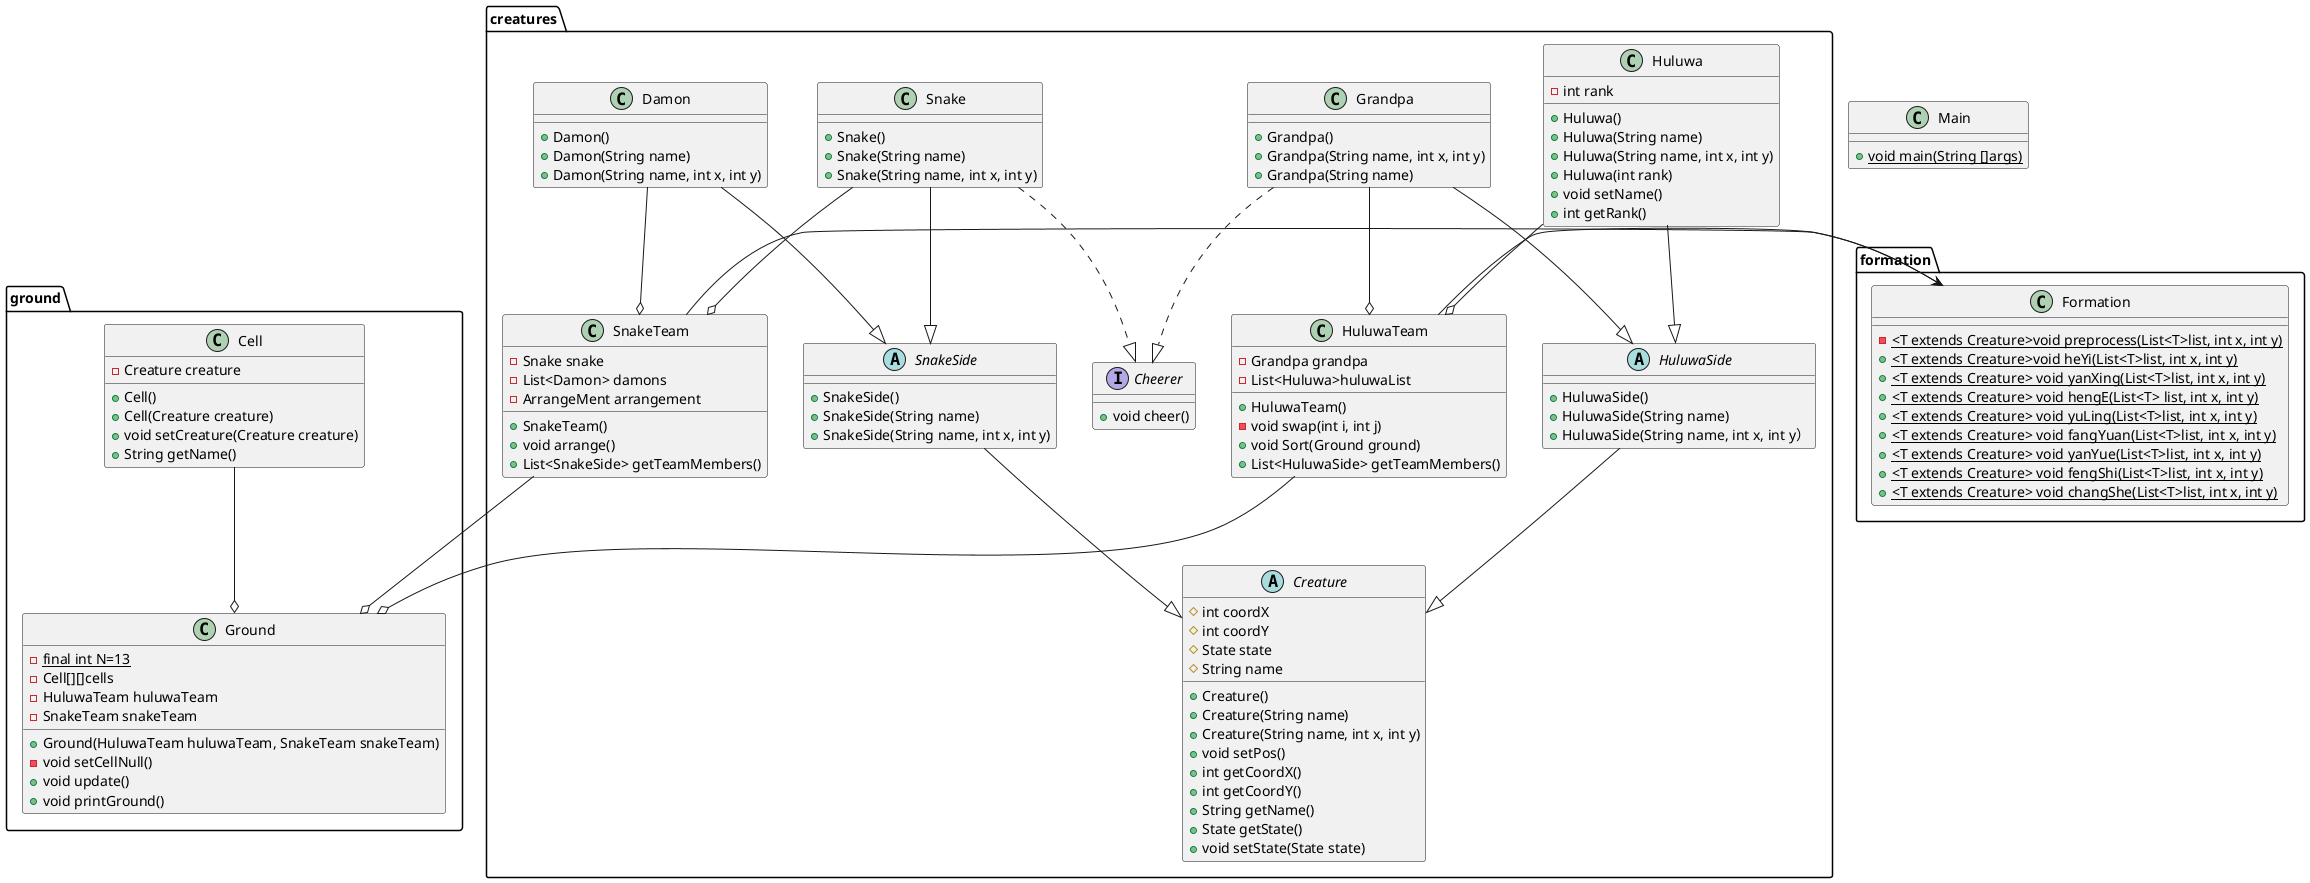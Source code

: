 
@startuml
package creatures{
abstract class Creature{
	# int coordX
	# int coordY
	# State state
	# String name
	+ Creature()
	+ Creature(String name)
	+ Creature(String name, int x, int y)
    	+ void setPos()
        	+ int getCoordX()
        	+ int getCoordY()
        	+ String getName()
        	+ State getState()
	+ void setState(State state)
}
abstract class HuluwaSide{
	+ HuluwaSide()
	+ HuluwaSide(String name)
	+ HuluwaSide(String name, int x, int y）
}

class Huluwa{
    	- int rank
    	+ Huluwa()
	+ Huluwa(String name)
	+ Huluwa(String name, int x, int y)
	+ Huluwa(int rank)
	+ void setName()
	+ int getRank()

}

class Grandpa{
	+ Grandpa()
	+ Grandpa(String name, int x, int y)
	+ Grandpa(String name)
}

abstract class SnakeSide{
	+ SnakeSide()
	+ SnakeSide(String name)
	+ SnakeSide(String name, int x, int y)
}

class Damon{
	+ Damon()
	+ Damon(String name)
	+ Damon(String name, int x, int y)
}

class Snake{
	+ Snake()
	+ Snake(String name)
	+ Snake(String name, int x, int y)
}

class SnakeTeam{
    	- Snake snake
	- List<Damon> damons
	- ArrangeMent arrangement
	+ SnakeTeam()
	+ void arrange()
    	+ List<SnakeSide> getTeamMembers()
}

class HuluwaTeam{
    	- Grandpa grandpa
	- List<Huluwa>huluwaList
       	+ HuluwaTeam()
       	 - void swap(int i, int j)
        	+ void Sort(Ground ground)
        	+ List<HuluwaSide> getTeamMembers()
}
interface Cheerer{
	+ void cheer()
}
}
package formation{
	class Formation{
		- {static} <T extends Creature>void preprocess(List<T>list, int x, int y)
		+ {static} <T extends Creature>void heYi(List<T>list, int x, int y)
		+ {static} <T extends Creature> void yanXing(List<T>list, int x, int y)
		+ {static} <T extends Creature> void hengE(List<T> list, int x, int y)
		+ {static} <T extends Creature> void yuLing(List<T>list, int x, int y)
		+ {static} <T extends Creature> void fangYuan(List<T>list, int x, int y)
		+ {static} <T extends Creature> void yanYue(List<T>list, int x, int y)
		+ {static} <T extends Creature> void fengShi(List<T>list, int x, int y)
		+ {static} <T extends Creature> void changShe(List<T>list, int x, int y)
	}	
}
package ground{
    	class Cell{
  		- Creature creature
		+ Cell()
		+ Cell(Creature creature)
		+ void setCreature(Creature creature)
		+ String getName()
    	}
    	class Ground{
       		- {static} final int N=13
        		- Cell[][]cells
		- HuluwaTeam huluwaTeam
		- SnakeTeam snakeTeam
		+ Ground(HuluwaTeam huluwaTeam, SnakeTeam snakeTeam)
		- void setCellNull()
		+ void update()
		+ void printGround()

    	}
}
class Main{
	+ {static} void main(String []args)
}
HuluwaSide--|> Creature
SnakeSide--|> Creature
Huluwa --|>HuluwaSide
Grandpa--|>HuluwaSide
Snake --|> SnakeSide
Damon --|> SnakeSide
Grandpa..|> Cheerer
Snake..|>Cheerer


Snake --o SnakeTeam
Damon --o SnakeTeam

Huluwa--o HuluwaTeam
Grandpa --o HuluwaTeam

HuluwaTeam--o Ground
SnakeTeam--o Ground
Cell--o Ground

HuluwaTeam -> Formation
SnakeTeam -> Formation

@enduml